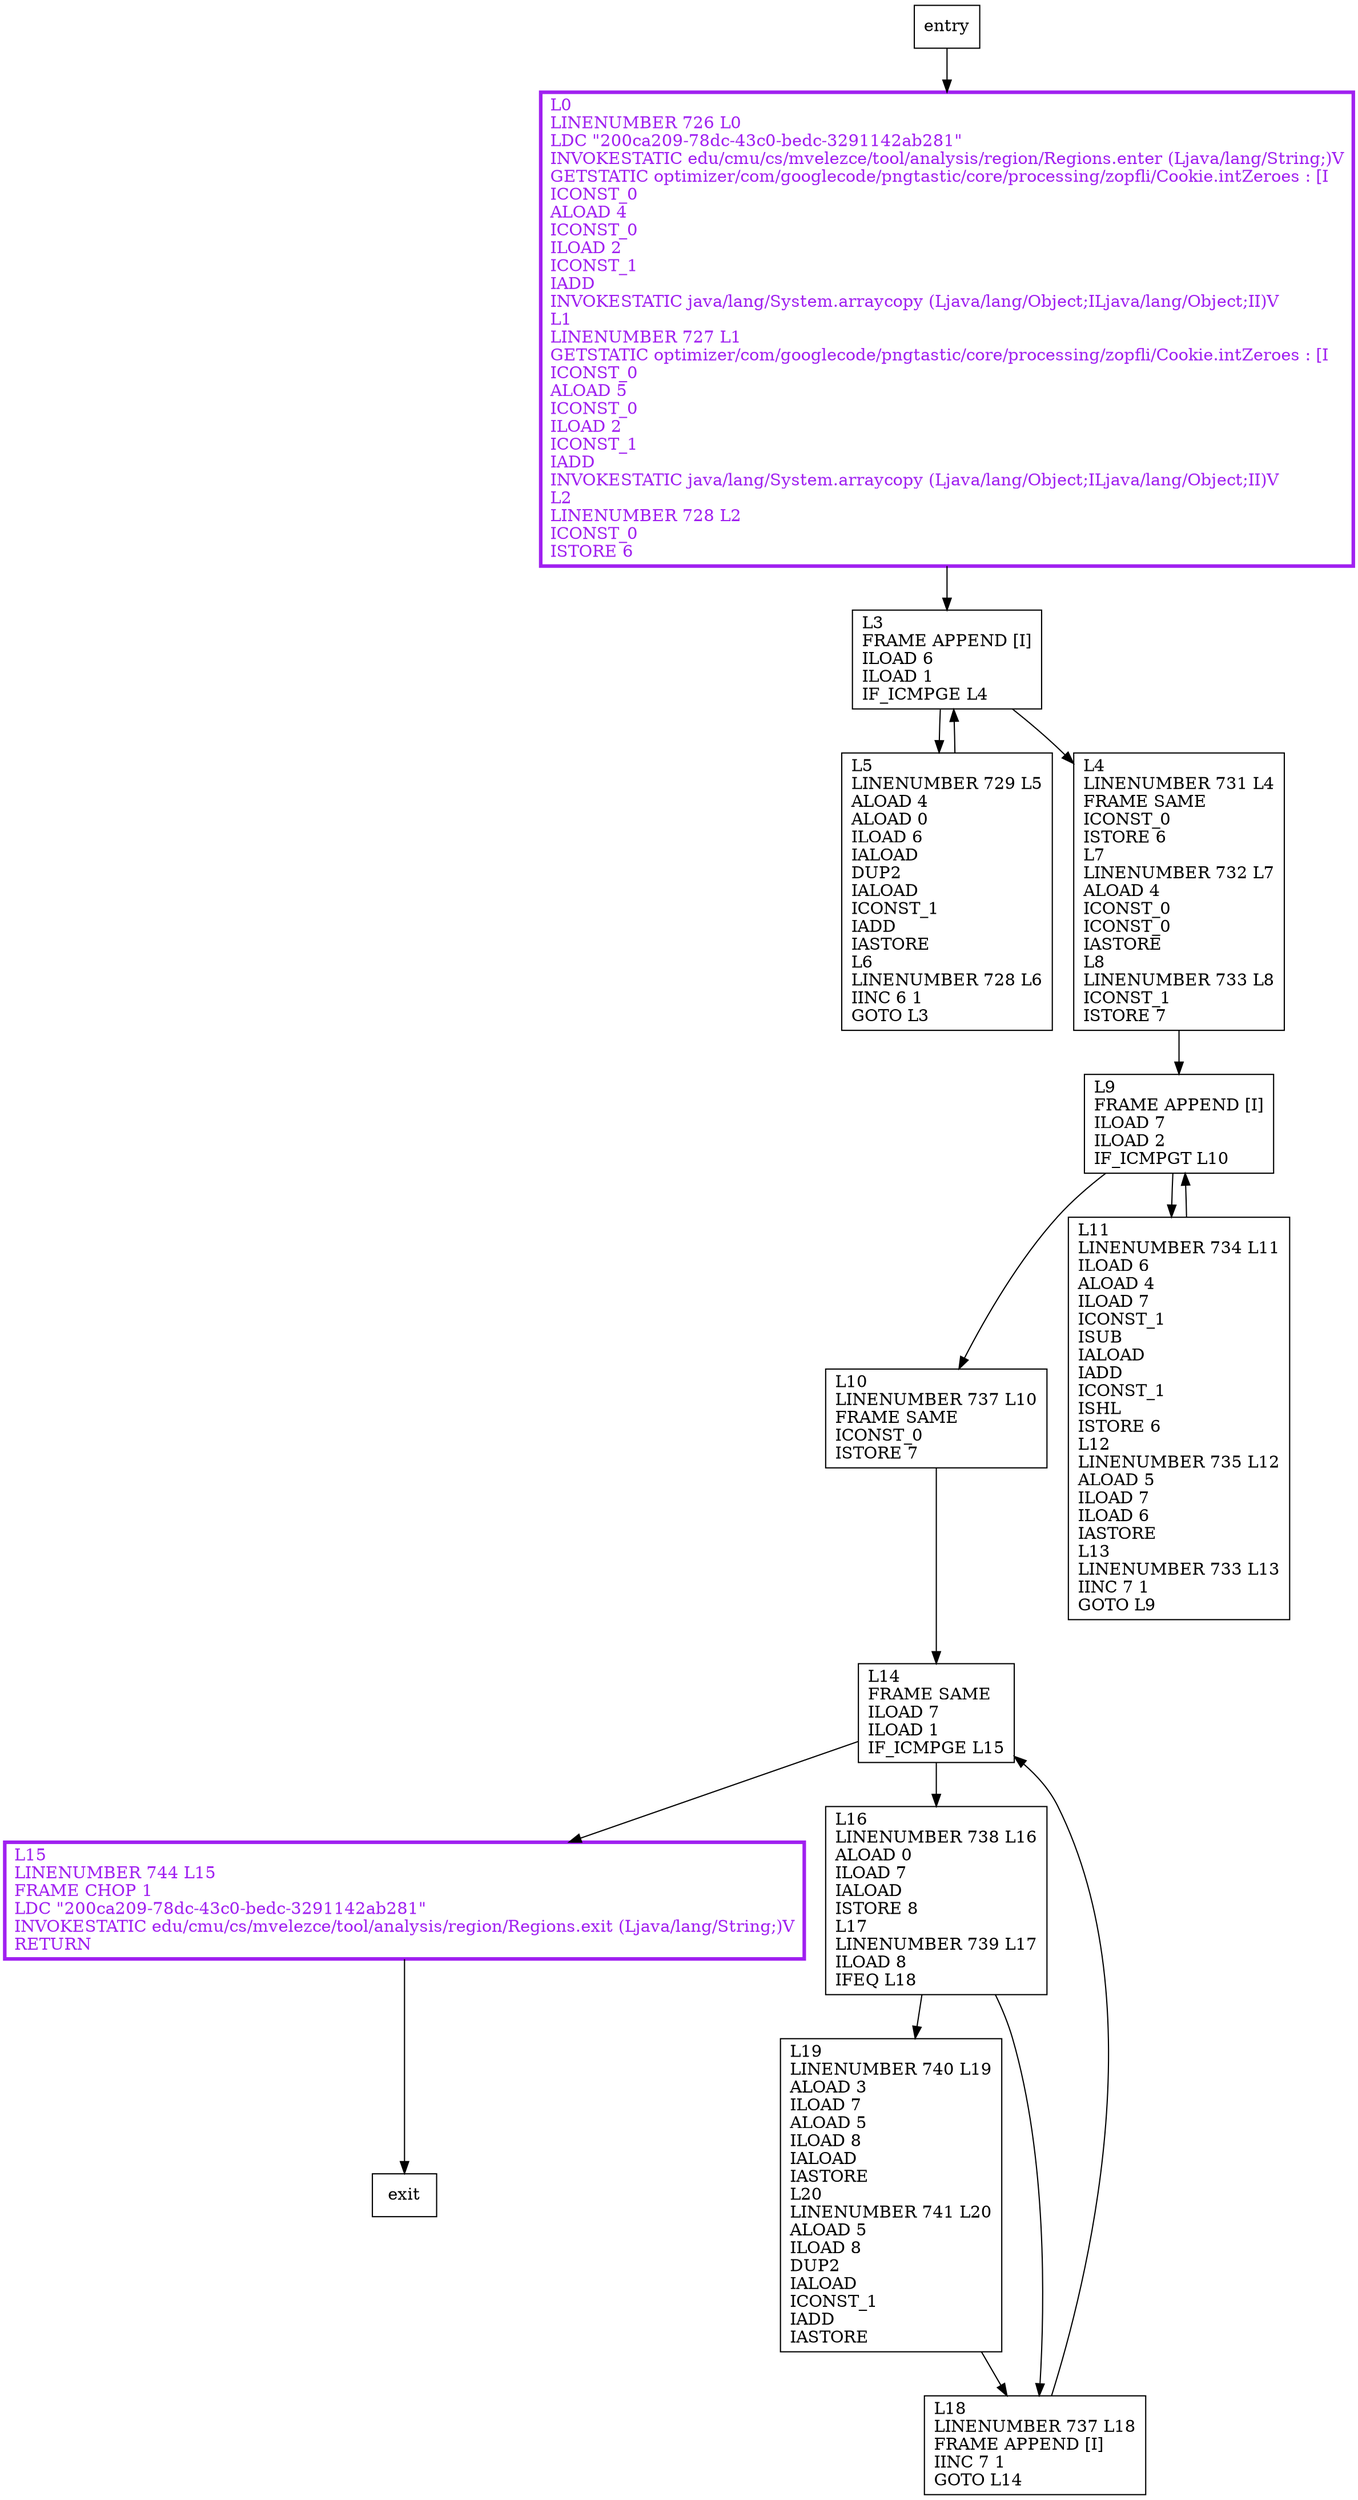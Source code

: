 digraph lengthsToSymbols {
node [shape=record];
560584404 [label="L14\lFRAME SAME\lILOAD 7\lILOAD 1\lIF_ICMPGE L15\l"];
60012431 [label="L3\lFRAME APPEND [I]\lILOAD 6\lILOAD 1\lIF_ICMPGE L4\l"];
579551760 [label="L15\lLINENUMBER 744 L15\lFRAME CHOP 1\lLDC \"200ca209-78dc-43c0-bedc-3291142ab281\"\lINVOKESTATIC edu/cmu/cs/mvelezce/tool/analysis/region/Regions.exit (Ljava/lang/String;)V\lRETURN\l"];
1010476503 [label="L9\lFRAME APPEND [I]\lILOAD 7\lILOAD 2\lIF_ICMPGT L10\l"];
354628826 [label="L16\lLINENUMBER 738 L16\lALOAD 0\lILOAD 7\lIALOAD\lISTORE 8\lL17\lLINENUMBER 739 L17\lILOAD 8\lIFEQ L18\l"];
1493861415 [label="L19\lLINENUMBER 740 L19\lALOAD 3\lILOAD 7\lALOAD 5\lILOAD 8\lIALOAD\lIASTORE\lL20\lLINENUMBER 741 L20\lALOAD 5\lILOAD 8\lDUP2\lIALOAD\lICONST_1\lIADD\lIASTORE\l"];
896552422 [label="L10\lLINENUMBER 737 L10\lFRAME SAME\lICONST_0\lISTORE 7\l"];
821533683 [label="L18\lLINENUMBER 737 L18\lFRAME APPEND [I]\lIINC 7 1\lGOTO L14\l"];
1258888288 [label="L5\lLINENUMBER 729 L5\lALOAD 4\lALOAD 0\lILOAD 6\lIALOAD\lDUP2\lIALOAD\lICONST_1\lIADD\lIASTORE\lL6\lLINENUMBER 728 L6\lIINC 6 1\lGOTO L3\l"];
1070814289 [label="L11\lLINENUMBER 734 L11\lILOAD 6\lALOAD 4\lILOAD 7\lICONST_1\lISUB\lIALOAD\lIADD\lICONST_1\lISHL\lISTORE 6\lL12\lLINENUMBER 735 L12\lALOAD 5\lILOAD 7\lILOAD 6\lIASTORE\lL13\lLINENUMBER 733 L13\lIINC 7 1\lGOTO L9\l"];
1826410159 [label="L4\lLINENUMBER 731 L4\lFRAME SAME\lICONST_0\lISTORE 6\lL7\lLINENUMBER 732 L7\lALOAD 4\lICONST_0\lICONST_0\lIASTORE\lL8\lLINENUMBER 733 L8\lICONST_1\lISTORE 7\l"];
1387040564 [label="L0\lLINENUMBER 726 L0\lLDC \"200ca209-78dc-43c0-bedc-3291142ab281\"\lINVOKESTATIC edu/cmu/cs/mvelezce/tool/analysis/region/Regions.enter (Ljava/lang/String;)V\lGETSTATIC optimizer/com/googlecode/pngtastic/core/processing/zopfli/Cookie.intZeroes : [I\lICONST_0\lALOAD 4\lICONST_0\lILOAD 2\lICONST_1\lIADD\lINVOKESTATIC java/lang/System.arraycopy (Ljava/lang/Object;ILjava/lang/Object;II)V\lL1\lLINENUMBER 727 L1\lGETSTATIC optimizer/com/googlecode/pngtastic/core/processing/zopfli/Cookie.intZeroes : [I\lICONST_0\lALOAD 5\lICONST_0\lILOAD 2\lICONST_1\lIADD\lINVOKESTATIC java/lang/System.arraycopy (Ljava/lang/Object;ILjava/lang/Object;II)V\lL2\lLINENUMBER 728 L2\lICONST_0\lISTORE 6\l"];
entry;
exit;
560584404 -> 579551760;
560584404 -> 354628826;
60012431 -> 1258888288;
60012431 -> 1826410159;
1010476503 -> 896552422;
1010476503 -> 1070814289;
896552422 -> 560584404;
821533683 -> 560584404;
1387040564 -> 60012431;
entry -> 1387040564;
579551760 -> exit;
354628826 -> 1493861415;
354628826 -> 821533683;
1493861415 -> 821533683;
1258888288 -> 60012431;
1070814289 -> 1010476503;
1826410159 -> 1010476503;
579551760[fontcolor="purple", penwidth=3, color="purple"];
1387040564[fontcolor="purple", penwidth=3, color="purple"];
}
